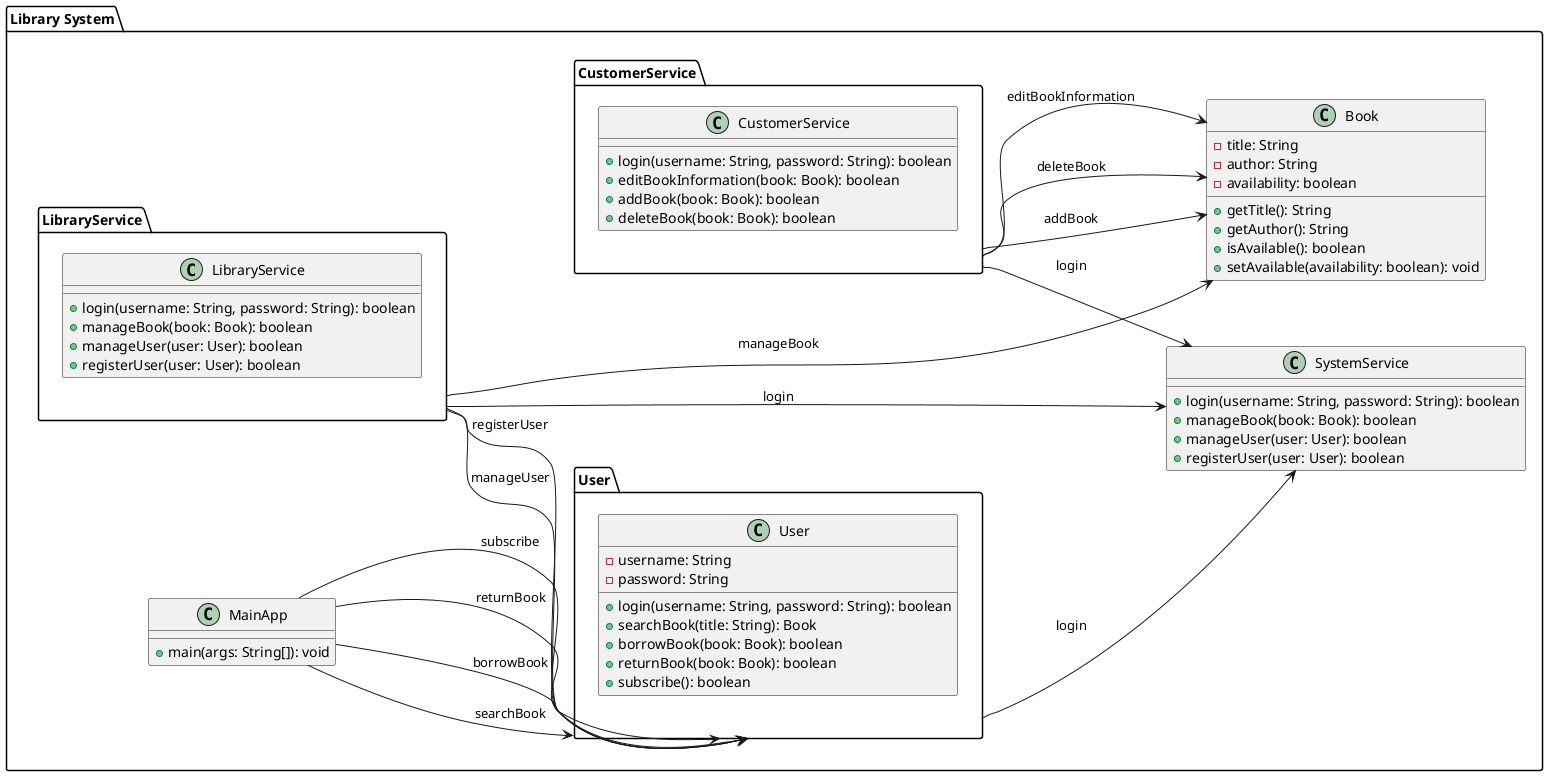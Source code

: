 @startuml
left to right direction
package "Library System" {
package "User" {
class User {
- username: String
- password: String
+ login(username: String, password: String): boolean
+ searchBook(title: String): Book
+ borrowBook(book: Book): boolean
+ returnBook(book: Book): boolean
+ subscribe(): boolean
}
}
package "CustomerService" {
class CustomerService {
+ login(username: String, password: String): boolean
+ editBookInformation(book: Book): boolean
+ addBook(book: Book): boolean
+ deleteBook(book: Book): boolean
}
}
package "LibraryService" {
class LibraryService {
+ login(username: String, password: String): boolean
+ manageBook(book: Book): boolean
+ manageUser(user: User): boolean
+ registerUser(user: User): boolean
}
}
class Book {
- title: String
- author: String
- availability: boolean
+ getTitle(): String
+ getAuthor(): String
+ isAvailable(): boolean
+ setAvailable(availability: boolean): void
}
class SystemService {
+ login(username: String, password: String): boolean
+ manageBook(book: Book): boolean
+ manageUser(user: User): boolean
+ registerUser(user: User): boolean
}
class MainApp {
+ main(args: String[]): void
}
User --> SystemService: "login"
CustomerService --> SystemService: "login"
LibraryService --> SystemService: "login"
CustomerService --> Book: "editBookInformation"
CustomerService --> Book: "addBook"
CustomerService --> Book: "deleteBook"
LibraryService --> Book: "manageBook"
LibraryService --> User: "manageUser"
LibraryService --> User: "registerUser"
MainApp --> User: "searchBook"
MainApp --> User: "borrowBook"
MainApp --> User: "returnBook"
MainApp --> User: "subscribe"
}
@enduml